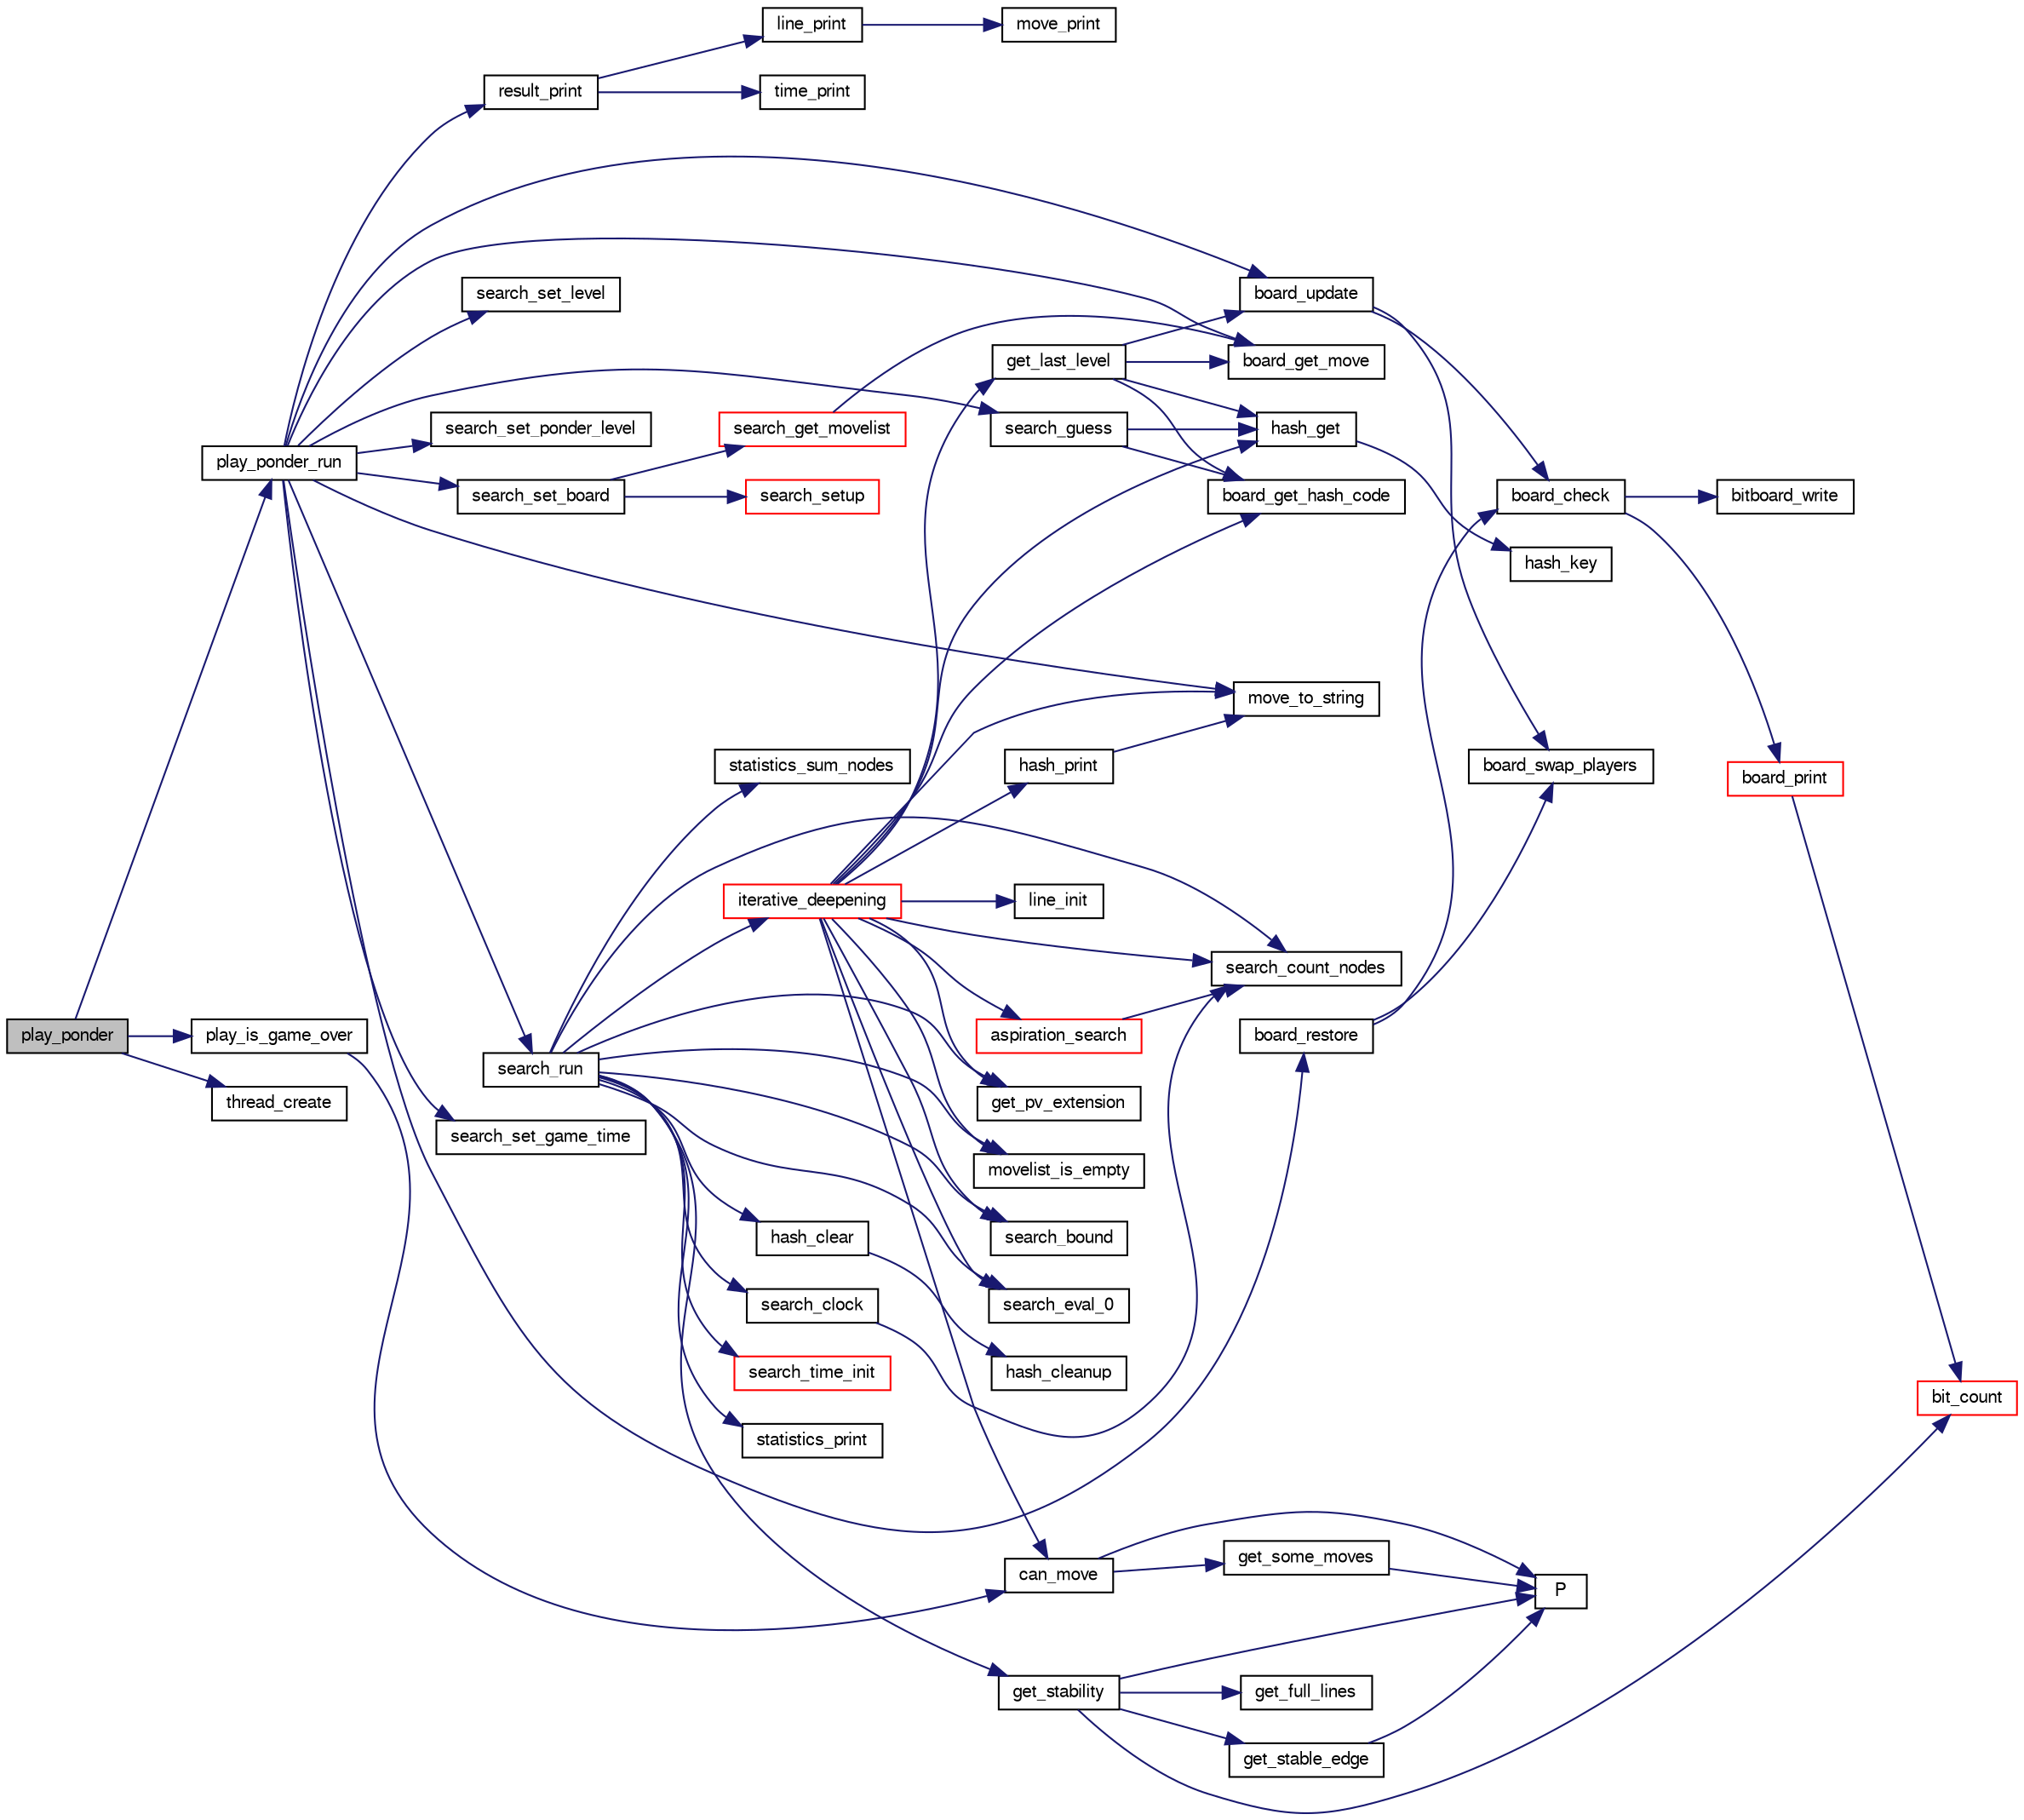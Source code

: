 digraph "play_ponder"
{
 // LATEX_PDF_SIZE
  bgcolor="transparent";
  edge [fontname="FreeSans",fontsize="10",labelfontname="FreeSans",labelfontsize="10"];
  node [fontname="FreeSans",fontsize="10",shape=record];
  rankdir="LR";
  Node1 [label="play_ponder",height=0.2,width=0.4,color="black", fillcolor="grey75", style="filled", fontcolor="black",tooltip="Ponder."];
  Node1 -> Node2 [color="midnightblue",fontsize="10",style="solid",fontname="FreeSans"];
  Node2 [label="play_is_game_over",height=0.2,width=0.4,color="black",URL="$play_8c.html#ad8fbdebca393fc37414e594b098650b3",tooltip="Check if game is over."];
  Node2 -> Node3 [color="midnightblue",fontsize="10",style="solid",fontname="FreeSans"];
  Node3 [label="can_move",height=0.2,width=0.4,color="black",URL="$board_8c.html#ae1a532d6eaa0e55357d0f4b9cd659b88",tooltip="Check if a player can move."];
  Node3 -> Node4 [color="midnightblue",fontsize="10",style="solid",fontname="FreeSans"];
  Node4 [label="get_some_moves",height=0.2,width=0.4,color="black",URL="$board_8c.html#a5db071e3e4d26a0b7d6425bb6333dd7f",tooltip="Get a part of the moves."];
  Node4 -> Node5 [color="midnightblue",fontsize="10",style="solid",fontname="FreeSans"];
  Node5 [label="P",height=0.2,width=0.4,color="black",URL="$generate__flip_8c.html#a11481f01e169aee1117c83a352c22222",tooltip=" "];
  Node3 -> Node5 [color="midnightblue",fontsize="10",style="solid",fontname="FreeSans"];
  Node1 -> Node6 [color="midnightblue",fontsize="10",style="solid",fontname="FreeSans"];
  Node6 [label="play_ponder_run",height=0.2,width=0.4,color="black",URL="$play_8c.html#a6a826d8e8634b46e269daeed05de785c",tooltip="do ponderation."];
  Node6 -> Node7 [color="midnightblue",fontsize="10",style="solid",fontname="FreeSans"];
  Node7 [label="board_get_move",height=0.2,width=0.4,color="black",URL="$board_8c.html#a3b5748c109770fe228ea15b562c0f113",tooltip="Compute a move."];
  Node6 -> Node8 [color="midnightblue",fontsize="10",style="solid",fontname="FreeSans"];
  Node8 [label="board_restore",height=0.2,width=0.4,color="black",URL="$board_8c.html#a101af447b84baa302b94c56822618f22",tooltip="Restore a board."];
  Node8 -> Node9 [color="midnightblue",fontsize="10",style="solid",fontname="FreeSans"];
  Node9 [label="board_check",height=0.2,width=0.4,color="black",URL="$board_8c.html#a849436f17b60e89ed91f8e5013ed9d04",tooltip="Check board consistency."];
  Node9 -> Node10 [color="midnightblue",fontsize="10",style="solid",fontname="FreeSans"];
  Node10 [label="bitboard_write",height=0.2,width=0.4,color="black",URL="$bit_8c.html#a519b18f67de9b8edbd98f687a13b45f5",tooltip="Print an unsigned long long as a board."];
  Node9 -> Node11 [color="midnightblue",fontsize="10",style="solid",fontname="FreeSans"];
  Node11 [label="board_print",height=0.2,width=0.4,color="red",URL="$board_8c.html#a27ccb92684d9e7194eeb3bc34311ad55",tooltip="Print out the board."];
  Node11 -> Node12 [color="midnightblue",fontsize="10",style="solid",fontname="FreeSans"];
  Node12 [label="bit_count",height=0.2,width=0.4,color="red",URL="$bit_8c.html#a830fec0a90989da1f1900ff609b92167",tooltip="Count the number of bits set to one in an unsigned long long."];
  Node8 -> Node16 [color="midnightblue",fontsize="10",style="solid",fontname="FreeSans"];
  Node16 [label="board_swap_players",height=0.2,width=0.4,color="black",URL="$board_8c.html#a4d389fb0245969a39744349230ce7703",tooltip="Swap players."];
  Node6 -> Node17 [color="midnightblue",fontsize="10",style="solid",fontname="FreeSans"];
  Node17 [label="board_update",height=0.2,width=0.4,color="black",URL="$board_8c.html#a2d24dea46d67d71b1d9fe9f515d8d675",tooltip="Update a board."];
  Node17 -> Node9 [color="midnightblue",fontsize="10",style="solid",fontname="FreeSans"];
  Node17 -> Node16 [color="midnightblue",fontsize="10",style="solid",fontname="FreeSans"];
  Node6 -> Node18 [color="midnightblue",fontsize="10",style="solid",fontname="FreeSans"];
  Node18 [label="move_to_string",height=0.2,width=0.4,color="black",URL="$move_8c.html#a5d61a3318dc80a3171250974a921055d",tooltip="Print out a move."];
  Node6 -> Node19 [color="midnightblue",fontsize="10",style="solid",fontname="FreeSans"];
  Node19 [label="result_print",height=0.2,width=0.4,color="black",URL="$search_8c.html#a67ebbff0df886828d1dd767a949c7a15",tooltip="Print the current search result."];
  Node19 -> Node20 [color="midnightblue",fontsize="10",style="solid",fontname="FreeSans"];
  Node20 [label="line_print",height=0.2,width=0.4,color="black",URL="$move_8c.html#a0ae53ce219676b29cf33f8e7586f75a9",tooltip="Print a move sequence."];
  Node20 -> Node21 [color="midnightblue",fontsize="10",style="solid",fontname="FreeSans"];
  Node21 [label="move_print",height=0.2,width=0.4,color="black",URL="$move_8c.html#a2ec4fa6e50ff377157eddba43ff1d010",tooltip="Print out a move."];
  Node19 -> Node22 [color="midnightblue",fontsize="10",style="solid",fontname="FreeSans"];
  Node22 [label="time_print",height=0.2,width=0.4,color="black",URL="$util_8c.html#a0379cb7b898e08489b0dcda99430ef96",tooltip="Print time as \"D:HH:MM:SS.CC\"."];
  Node6 -> Node23 [color="midnightblue",fontsize="10",style="solid",fontname="FreeSans"];
  Node23 [label="search_guess",height=0.2,width=0.4,color="black",URL="$search_8c.html#a9fa359ba4258797eb3d62436c72a5821",tooltip="Guess the bestmove of a given board."];
  Node23 -> Node24 [color="midnightblue",fontsize="10",style="solid",fontname="FreeSans"];
  Node24 [label="board_get_hash_code",height=0.2,width=0.4,color="black",URL="$board_8c.html#a0e6cff6e714bcb714e2b9b2d7b9fbec6",tooltip="Compute a hash code."];
  Node23 -> Node25 [color="midnightblue",fontsize="10",style="solid",fontname="FreeSans"];
  Node25 [label="hash_get",height=0.2,width=0.4,color="black",URL="$hash-lock-free_8c.html#a6f54ce833279fec9ac110dcce45565ad",tooltip="Find an hash table entry according to the evaluated board hash codes."];
  Node25 -> Node26 [color="midnightblue",fontsize="10",style="solid",fontname="FreeSans"];
  Node26 [label="hash_key",height=0.2,width=0.4,color="black",URL="$hash-lock-free_8c.html#aeafd0b4e6665b357afcff5dd30723c15",tooltip="Transform hash data into a 64 bits key."];
  Node6 -> Node27 [color="midnightblue",fontsize="10",style="solid",fontname="FreeSans"];
  Node27 [label="search_run",height=0.2,width=0.4,color="black",URL="$root_8c.html#ae8b727693fc7a90e504bd8abec158c84",tooltip="Search the bestmove of a given board."];
  Node27 -> Node28 [color="midnightblue",fontsize="10",style="solid",fontname="FreeSans"];
  Node28 [label="get_pv_extension",height=0.2,width=0.4,color="black",URL="$search_8c.html#a7859966133ce35e30a9ffd76093ca1c7",tooltip="Compute the pv_extension."];
  Node27 -> Node29 [color="midnightblue",fontsize="10",style="solid",fontname="FreeSans"];
  Node29 [label="get_stability",height=0.2,width=0.4,color="black",URL="$board_8c.html#a60e2b7416c26d30fd43e091c954d43b8",tooltip="Estimate the stability."];
  Node29 -> Node12 [color="midnightblue",fontsize="10",style="solid",fontname="FreeSans"];
  Node29 -> Node30 [color="midnightblue",fontsize="10",style="solid",fontname="FreeSans"];
  Node30 [label="get_full_lines",height=0.2,width=0.4,color="black",URL="$board_8c.html#a95361f5ad60bdcee3139f74bf3f111b7",tooltip="Get full lines."];
  Node29 -> Node31 [color="midnightblue",fontsize="10",style="solid",fontname="FreeSans"];
  Node31 [label="get_stable_edge",height=0.2,width=0.4,color="black",URL="$board_8c.html#a2d71c0e083142ec8316c0df0b2e83e42",tooltip="Get stable edge."];
  Node31 -> Node5 [color="midnightblue",fontsize="10",style="solid",fontname="FreeSans"];
  Node29 -> Node5 [color="midnightblue",fontsize="10",style="solid",fontname="FreeSans"];
  Node27 -> Node32 [color="midnightblue",fontsize="10",style="solid",fontname="FreeSans"];
  Node32 [label="hash_clear",height=0.2,width=0.4,color="black",URL="$hash-lock-free_8c.html#a8e816e06f47bd2f37528bef5ae64cf8d",tooltip="Clear the hashtable."];
  Node32 -> Node33 [color="midnightblue",fontsize="10",style="solid",fontname="FreeSans"];
  Node33 [label="hash_cleanup",height=0.2,width=0.4,color="black",URL="$hash-lock-free_8c.html#aab69792f6f434c8466eca07c469850f1",tooltip="Clear the hashtable."];
  Node27 -> Node34 [color="midnightblue",fontsize="10",style="solid",fontname="FreeSans"];
  Node34 [label="iterative_deepening",height=0.2,width=0.4,color="red",URL="$root_8c.html#a0e77250a21e5f5d70917a5356c22f5f3",tooltip="Iterative deepening."];
  Node34 -> Node35 [color="midnightblue",fontsize="10",style="solid",fontname="FreeSans"];
  Node35 [label="aspiration_search",height=0.2,width=0.4,color="red",URL="$root_8c.html#ad7e7acc5e26be0248b45eff34678ee3b",tooltip="Aspiration window."];
  Node35 -> Node118 [color="midnightblue",fontsize="10",style="solid",fontname="FreeSans"];
  Node118 [label="search_count_nodes",height=0.2,width=0.4,color="black",URL="$search_8c.html#a66fbe49d1b42845bef2a07d0219a525c",tooltip="Return the number of nodes searched."];
  Node34 -> Node24 [color="midnightblue",fontsize="10",style="solid",fontname="FreeSans"];
  Node34 -> Node3 [color="midnightblue",fontsize="10",style="solid",fontname="FreeSans"];
  Node34 -> Node155 [color="midnightblue",fontsize="10",style="solid",fontname="FreeSans"];
  Node155 [label="get_last_level",height=0.2,width=0.4,color="black",URL="$root_8c.html#a80faf8cf7370a25a3c903ba70ed1f99b",tooltip="Retrieve the last level of the search."];
  Node155 -> Node24 [color="midnightblue",fontsize="10",style="solid",fontname="FreeSans"];
  Node155 -> Node7 [color="midnightblue",fontsize="10",style="solid",fontname="FreeSans"];
  Node155 -> Node17 [color="midnightblue",fontsize="10",style="solid",fontname="FreeSans"];
  Node155 -> Node25 [color="midnightblue",fontsize="10",style="solid",fontname="FreeSans"];
  Node34 -> Node28 [color="midnightblue",fontsize="10",style="solid",fontname="FreeSans"];
  Node34 -> Node25 [color="midnightblue",fontsize="10",style="solid",fontname="FreeSans"];
  Node34 -> Node156 [color="midnightblue",fontsize="10",style="solid",fontname="FreeSans"];
  Node156 [label="hash_print",height=0.2,width=0.4,color="black",URL="$hash-lock-free_8c.html#ae6d68d5b1285c0f7e6ca01891be833b4",tooltip="print HashData content."];
  Node156 -> Node18 [color="midnightblue",fontsize="10",style="solid",fontname="FreeSans"];
  Node34 -> Node116 [color="midnightblue",fontsize="10",style="solid",fontname="FreeSans"];
  Node116 [label="line_init",height=0.2,width=0.4,color="black",URL="$move_8c.html#a833b8b36407a601e79b24179cbebbef8",tooltip="Initialize a sequence of moves."];
  Node34 -> Node18 [color="midnightblue",fontsize="10",style="solid",fontname="FreeSans"];
  Node34 -> Node54 [color="midnightblue",fontsize="10",style="solid",fontname="FreeSans"];
  Node54 [label="movelist_is_empty",height=0.2,width=0.4,color="black",URL="$move_8c.html#a13dc373d7c20c99db5dfbc1b70e20d15",tooltip="Check if the list is empty."];
  Node34 -> Node150 [color="midnightblue",fontsize="10",style="solid",fontname="FreeSans"];
  Node150 [label="search_bound",height=0.2,width=0.4,color="black",URL="$root_8c.html#abd96ac683822561d0ca3e2981a6585da",tooltip="bound root scores according to stable squares"];
  Node34 -> Node118 [color="midnightblue",fontsize="10",style="solid",fontname="FreeSans"];
  Node34 -> Node89 [color="midnightblue",fontsize="10",style="solid",fontname="FreeSans"];
  Node89 [label="search_eval_0",height=0.2,width=0.4,color="black",URL="$midgame_8c.html#a35172421197c3d988a7ea86009a777c9",tooltip="evaluate a midgame position with the evaluation function."];
  Node27 -> Node54 [color="midnightblue",fontsize="10",style="solid",fontname="FreeSans"];
  Node27 -> Node150 [color="midnightblue",fontsize="10",style="solid",fontname="FreeSans"];
  Node27 -> Node120 [color="midnightblue",fontsize="10",style="solid",fontname="FreeSans"];
  Node120 [label="search_clock",height=0.2,width=0.4,color="black",URL="$search_8c.html#a5710e38d5c67dd03d99307b442d00a63",tooltip="Return the time spent by the search."];
  Node120 -> Node118 [color="midnightblue",fontsize="10",style="solid",fontname="FreeSans"];
  Node27 -> Node118 [color="midnightblue",fontsize="10",style="solid",fontname="FreeSans"];
  Node27 -> Node89 [color="midnightblue",fontsize="10",style="solid",fontname="FreeSans"];
  Node27 -> Node161 [color="midnightblue",fontsize="10",style="solid",fontname="FreeSans"];
  Node161 [label="search_time_init",height=0.2,width=0.4,color="red",URL="$search_8c.html#a0338bb851c866a94b8451004068fa394",tooltip="Initialize the alloted time."];
  Node27 -> Node162 [color="midnightblue",fontsize="10",style="solid",fontname="FreeSans"];
  Node162 [label="statistics_print",height=0.2,width=0.4,color="black",URL="$stats_8c.html#af15b5cd7664fb5e595189ba085486f45",tooltip="Print statistics."];
  Node27 -> Node163 [color="midnightblue",fontsize="10",style="solid",fontname="FreeSans"];
  Node163 [label="statistics_sum_nodes",height=0.2,width=0.4,color="black",URL="$stats_8c.html#a47fa8a262b1bbac35e09be17c9edda25",tooltip="Cumulate node counts from the last search."];
  Node6 -> Node164 [color="midnightblue",fontsize="10",style="solid",fontname="FreeSans"];
  Node164 [label="search_set_board",height=0.2,width=0.4,color="black",URL="$search_8c.html#a99ecde00b1e5da1b9366b69ec1971568",tooltip="Set the board to analyze."];
  Node164 -> Node112 [color="midnightblue",fontsize="10",style="solid",fontname="FreeSans"];
  Node112 [label="search_get_movelist",height=0.2,width=0.4,color="red",URL="$search_8c.html#a507955218cafd96b85d29981f3ea6f8d",tooltip="Get a list of legal moves."];
  Node112 -> Node7 [color="midnightblue",fontsize="10",style="solid",fontname="FreeSans"];
  Node164 -> Node68 [color="midnightblue",fontsize="10",style="solid",fontname="FreeSans"];
  Node68 [label="search_setup",height=0.2,width=0.4,color="red",URL="$search_8c.html#ad93ea95428d09b19c1491ee9378ad2b3",tooltip="Set up various structure once the board has been set."];
  Node6 -> Node165 [color="midnightblue",fontsize="10",style="solid",fontname="FreeSans"];
  Node165 [label="search_set_game_time",height=0.2,width=0.4,color="black",URL="$search_8c.html#aff1b83c3891eb0c777f3dfc74ce5fb25",tooltip="set time to search."];
  Node6 -> Node166 [color="midnightblue",fontsize="10",style="solid",fontname="FreeSans"];
  Node166 [label="search_set_level",height=0.2,width=0.4,color="black",URL="$search_8c.html#a06bb5a695032b0cc1d8e8ca51e231ad7",tooltip="Set the search level."];
  Node6 -> Node167 [color="midnightblue",fontsize="10",style="solid",fontname="FreeSans"];
  Node167 [label="search_set_ponder_level",height=0.2,width=0.4,color="black",URL="$search_8c.html#ae5c6030d7b48a9afed29213289cc528c",tooltip="Set the search level while pondering."];
  Node1 -> Node168 [color="midnightblue",fontsize="10",style="solid",fontname="FreeSans"];
  Node168 [label="thread_create",height=0.2,width=0.4,color="black",URL="$util_8c.html#a5135c80b00fc096aff7c6b2d89020cc8",tooltip="Create a thread."];
}
